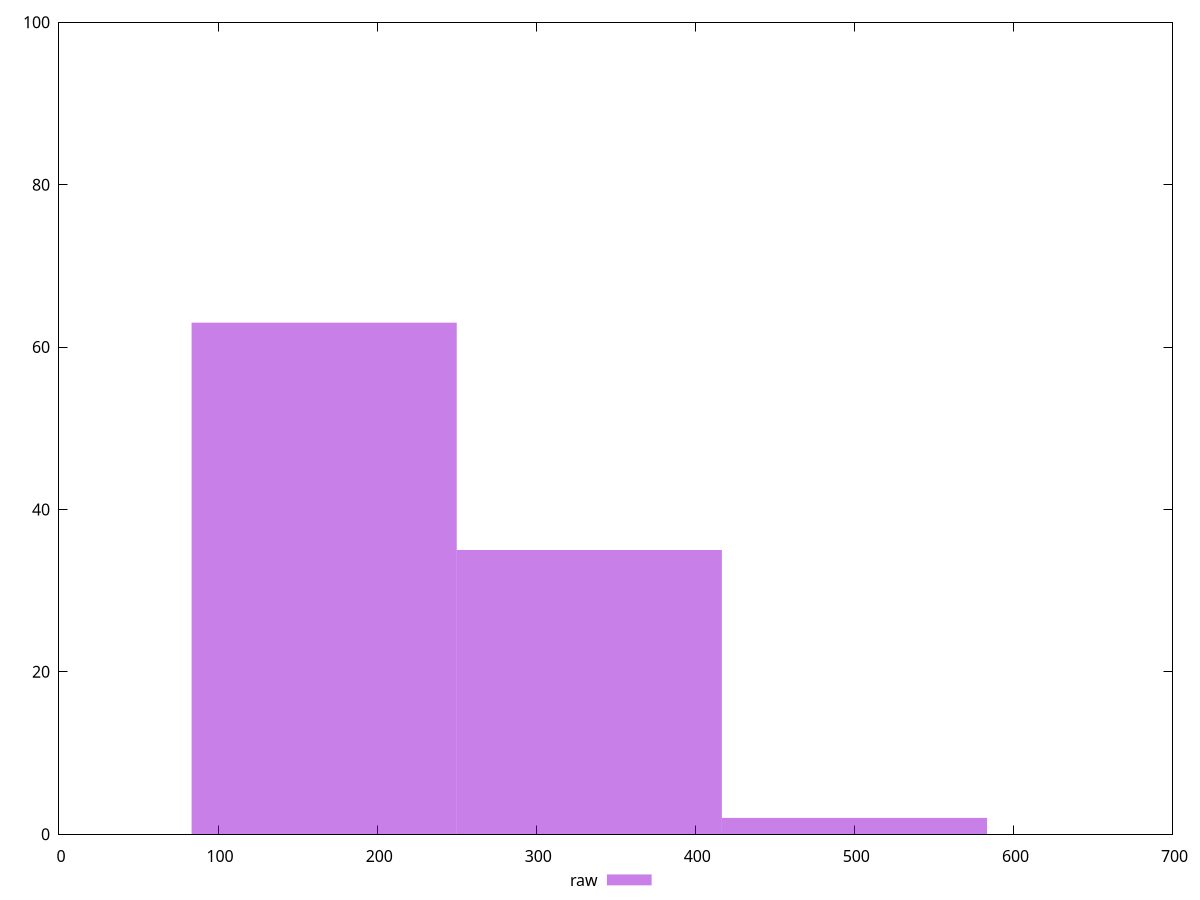 reset
set terminal svg size 640, 490 enhanced background rgb 'white'
set output "reprap/uses-http2/samples/pages+cached+nointeractive/raw/histogram.svg"

$raw <<EOF
166.68692392623845 63
333.3738478524769 35
500.0607717787153 2
EOF

set key outside below
set boxwidth 166.68692392623845
set yrange [0:100]
set style fill transparent solid 0.5 noborder

plot \
  $raw title "raw" with boxes, \


reset